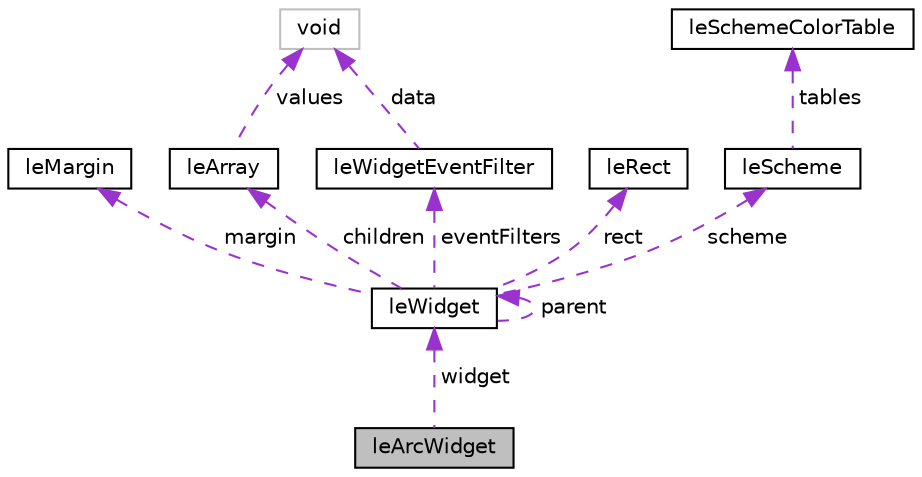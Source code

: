 digraph "leArcWidget"
{
 // LATEX_PDF_SIZE
  edge [fontname="Helvetica",fontsize="10",labelfontname="Helvetica",labelfontsize="10"];
  node [fontname="Helvetica",fontsize="10",shape=record];
  Node1 [label="leArcWidget",height=0.2,width=0.4,color="black", fillcolor="grey75", style="filled", fontcolor="black",tooltip="This struct represents a arc widget."];
  Node2 -> Node1 [dir="back",color="darkorchid3",fontsize="10",style="dashed",label=" widget" ,fontname="Helvetica"];
  Node2 [label="leWidget",height=0.2,width=0.4,color="black", fillcolor="white", style="filled",URL="$structleWidget.html",tooltip="Used to define a widget."];
  Node3 -> Node2 [dir="back",color="darkorchid3",fontsize="10",style="dashed",label=" margin" ,fontname="Helvetica"];
  Node3 [label="leMargin",height=0.2,width=0.4,color="black", fillcolor="white", style="filled",URL="$structleMargin.html",tooltip="This struct represents the four margin settings for objects."];
  Node2 -> Node2 [dir="back",color="darkorchid3",fontsize="10",style="dashed",label=" parent" ,fontname="Helvetica"];
  Node4 -> Node2 [dir="back",color="darkorchid3",fontsize="10",style="dashed",label=" children" ,fontname="Helvetica"];
  Node4 [label="leArray",height=0.2,width=0.4,color="black", fillcolor="white", style="filled",URL="$structleArray.html",tooltip="This struct represents a array."];
  Node5 -> Node4 [dir="back",color="darkorchid3",fontsize="10",style="dashed",label=" values" ,fontname="Helvetica"];
  Node5 [label="void",height=0.2,width=0.4,color="grey75", fillcolor="white", style="filled",tooltip=" "];
  Node6 -> Node2 [dir="back",color="darkorchid3",fontsize="10",style="dashed",label=" rect" ,fontname="Helvetica"];
  Node6 [label="leRect",height=0.2,width=0.4,color="black", fillcolor="white", style="filled",URL="$structleRect.html",tooltip="This struct represents a rectangle."];
  Node7 -> Node2 [dir="back",color="darkorchid3",fontsize="10",style="dashed",label=" scheme" ,fontname="Helvetica"];
  Node7 [label="leScheme",height=0.2,width=0.4,color="black", fillcolor="white", style="filled",URL="$structleScheme.html",tooltip=" "];
  Node8 -> Node7 [dir="back",color="darkorchid3",fontsize="10",style="dashed",label=" tables" ,fontname="Helvetica"];
  Node8 [label="leSchemeColorTable",height=0.2,width=0.4,color="black", fillcolor="white", style="filled",URL="$unionleSchemeColorTable.html",tooltip=" "];
  Node9 -> Node2 [dir="back",color="darkorchid3",fontsize="10",style="dashed",label=" eventFilters" ,fontname="Helvetica"];
  Node9 [label="leWidgetEventFilter",height=0.2,width=0.4,color="black", fillcolor="white", style="filled",URL="$structleWidgetEventFilter.html",tooltip="Used to define widget touch event filter."];
  Node5 -> Node9 [dir="back",color="darkorchid3",fontsize="10",style="dashed",label=" data" ,fontname="Helvetica"];
}

